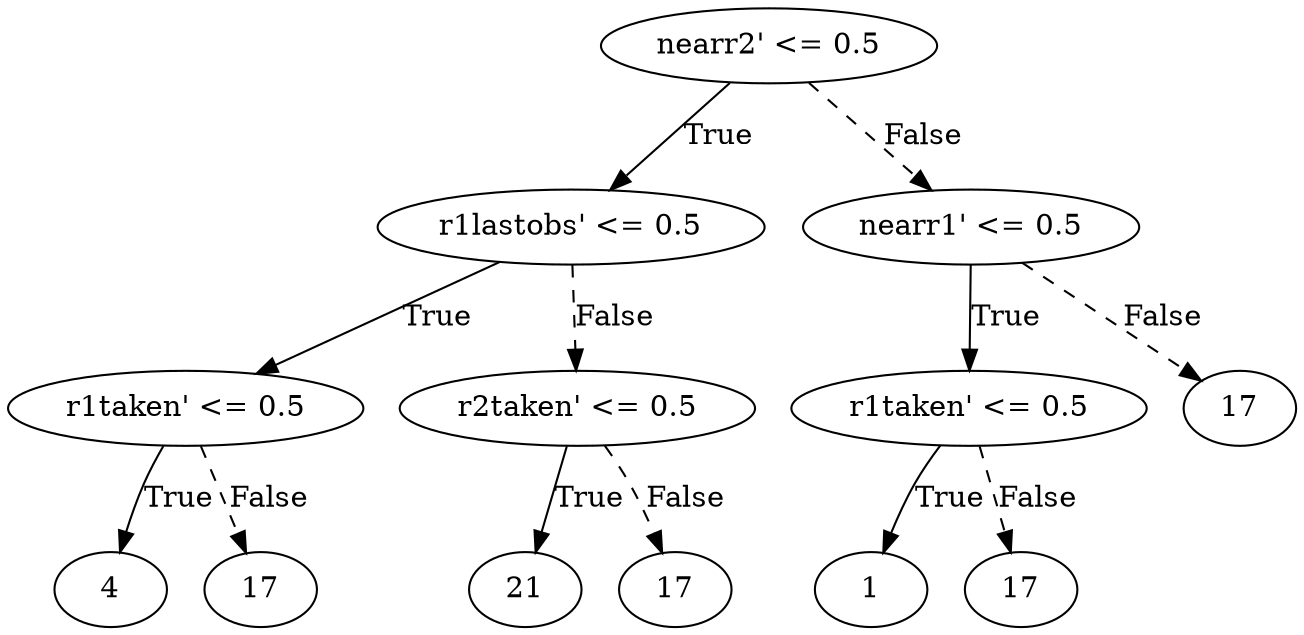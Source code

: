 digraph {
0 [label="nearr2' <= 0.5"];
1 [label="r1lastobs' <= 0.5"];
2 [label="r1taken' <= 0.5"];
3 [label="4"];
2 -> 3 [label="True"];
4 [label="17"];
2 -> 4 [style="dashed", label="False"];
1 -> 2 [label="True"];
5 [label="r2taken' <= 0.5"];
6 [label="21"];
5 -> 6 [label="True"];
7 [label="17"];
5 -> 7 [style="dashed", label="False"];
1 -> 5 [style="dashed", label="False"];
0 -> 1 [label="True"];
8 [label="nearr1' <= 0.5"];
9 [label="r1taken' <= 0.5"];
10 [label="1"];
9 -> 10 [label="True"];
11 [label="17"];
9 -> 11 [style="dashed", label="False"];
8 -> 9 [label="True"];
12 [label="17"];
8 -> 12 [style="dashed", label="False"];
0 -> 8 [style="dashed", label="False"];

}